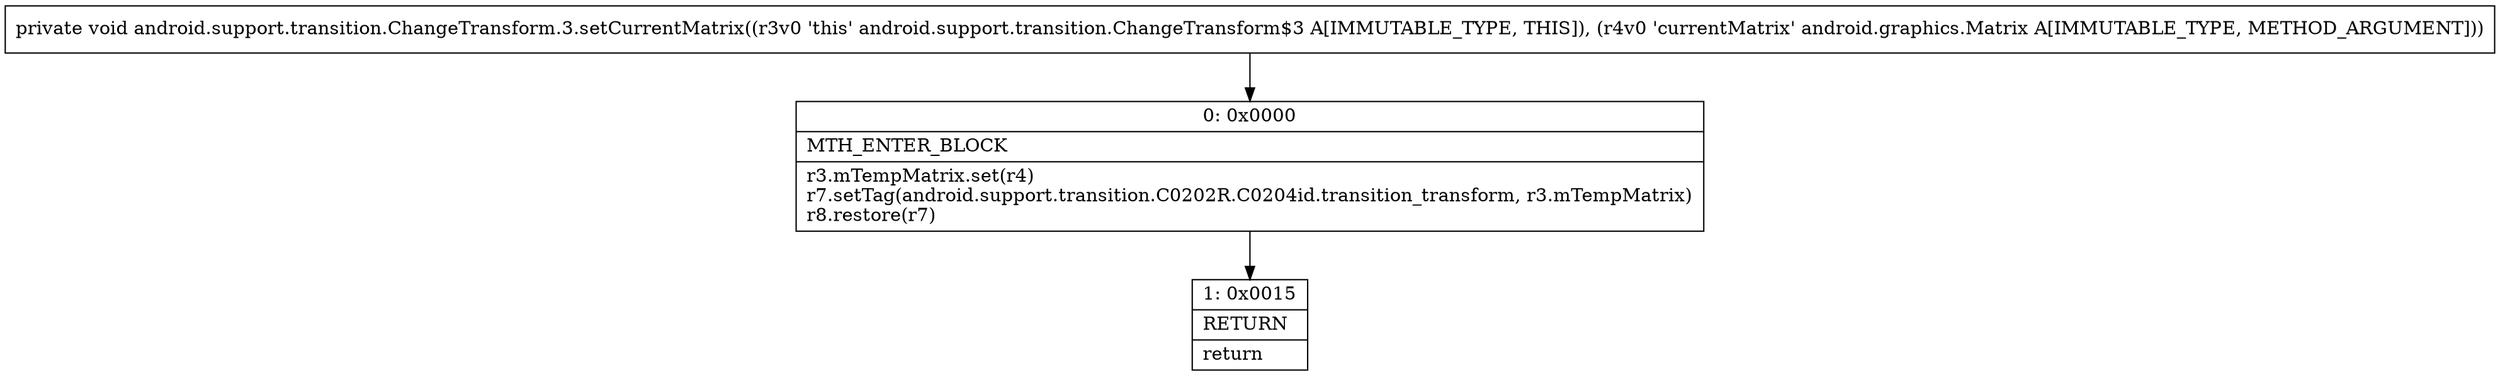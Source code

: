 digraph "CFG forandroid.support.transition.ChangeTransform.3.setCurrentMatrix(Landroid\/graphics\/Matrix;)V" {
Node_0 [shape=record,label="{0\:\ 0x0000|MTH_ENTER_BLOCK\l|r3.mTempMatrix.set(r4)\lr7.setTag(android.support.transition.C0202R.C0204id.transition_transform, r3.mTempMatrix)\lr8.restore(r7)\l}"];
Node_1 [shape=record,label="{1\:\ 0x0015|RETURN\l|return\l}"];
MethodNode[shape=record,label="{private void android.support.transition.ChangeTransform.3.setCurrentMatrix((r3v0 'this' android.support.transition.ChangeTransform$3 A[IMMUTABLE_TYPE, THIS]), (r4v0 'currentMatrix' android.graphics.Matrix A[IMMUTABLE_TYPE, METHOD_ARGUMENT])) }"];
MethodNode -> Node_0;
Node_0 -> Node_1;
}

